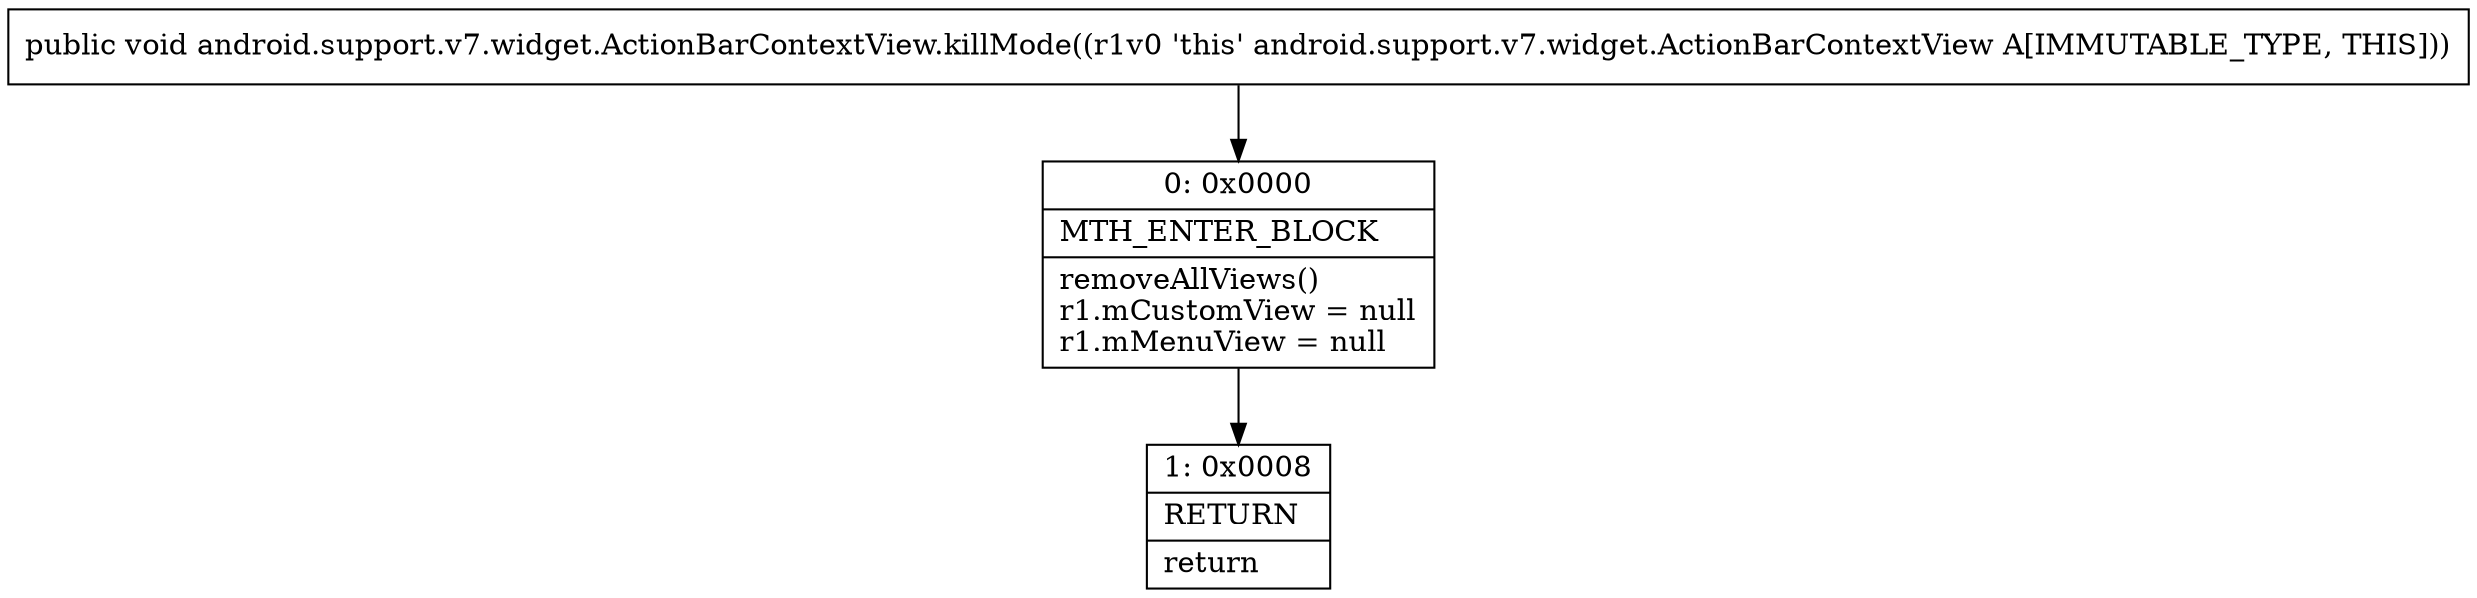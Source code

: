 digraph "CFG forandroid.support.v7.widget.ActionBarContextView.killMode()V" {
Node_0 [shape=record,label="{0\:\ 0x0000|MTH_ENTER_BLOCK\l|removeAllViews()\lr1.mCustomView = null\lr1.mMenuView = null\l}"];
Node_1 [shape=record,label="{1\:\ 0x0008|RETURN\l|return\l}"];
MethodNode[shape=record,label="{public void android.support.v7.widget.ActionBarContextView.killMode((r1v0 'this' android.support.v7.widget.ActionBarContextView A[IMMUTABLE_TYPE, THIS])) }"];
MethodNode -> Node_0;
Node_0 -> Node_1;
}


